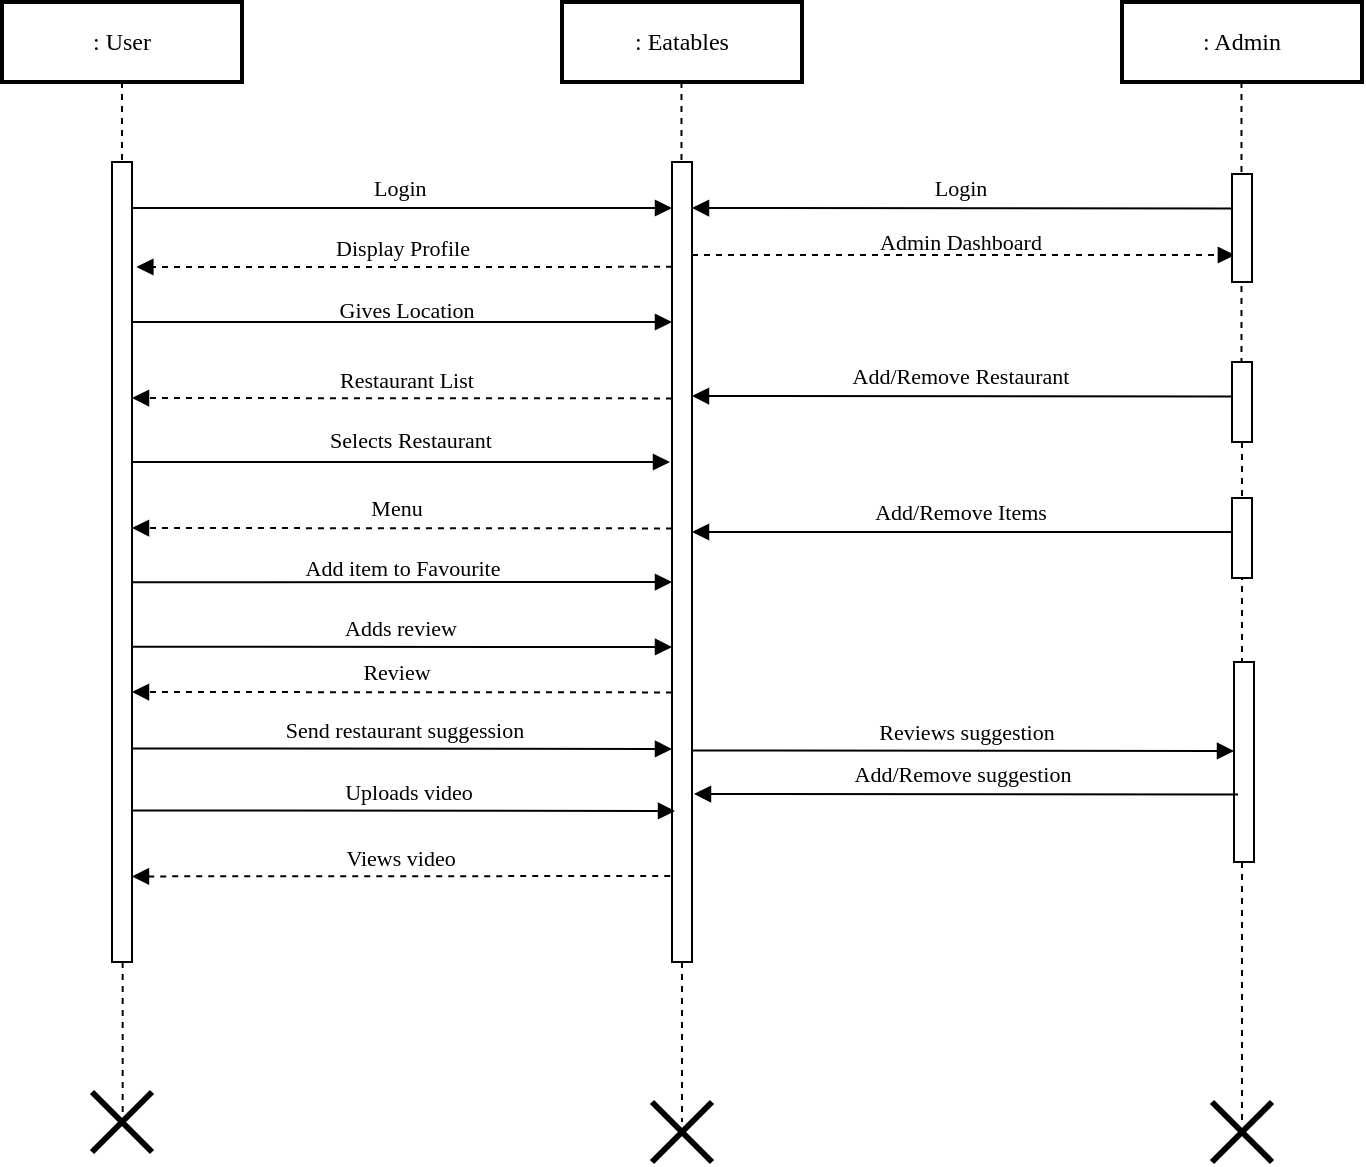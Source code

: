 <mxfile version="21.1.4" type="device">
  <diagram name="Page-1" id="mRRR7bWMbIEb7CFnWMx8">
    <mxGraphModel dx="765" dy="430" grid="1" gridSize="10" guides="1" tooltips="1" connect="1" arrows="1" fold="1" page="1" pageScale="1" pageWidth="850" pageHeight="1100" math="0" shadow="0">
      <root>
        <mxCell id="0" />
        <mxCell id="1" parent="0" />
        <mxCell id="8YSOjerR6sfcLglGngzu-3" value=": Eatables" style="fontStyle=0;html=1;whiteSpace=wrap;strokeWidth=2;fontFamily=Poppins;fontSource=https%3A%2F%2Ffonts.googleapis.com%2Fcss%3Ffamily%3DPoppins;" parent="1" vertex="1">
          <mxGeometry x="360" y="160" width="120" height="40" as="geometry" />
        </mxCell>
        <mxCell id="8YSOjerR6sfcLglGngzu-4" value=": User" style="fontStyle=0;html=1;whiteSpace=wrap;strokeWidth=2;fontFamily=Poppins;fontSource=https%3A%2F%2Ffonts.googleapis.com%2Fcss%3Ffamily%3DPoppins;" parent="1" vertex="1">
          <mxGeometry x="80" y="160" width="120" height="40" as="geometry" />
        </mxCell>
        <mxCell id="8YSOjerR6sfcLglGngzu-5" value=": Admin" style="fontStyle=0;html=1;whiteSpace=wrap;strokeWidth=2;fontFamily=Poppins;fontSource=https%3A%2F%2Ffonts.googleapis.com%2Fcss%3Ffamily%3DPoppins;" parent="1" vertex="1">
          <mxGeometry x="640" y="160" width="120" height="40" as="geometry" />
        </mxCell>
        <mxCell id="8YSOjerR6sfcLglGngzu-17" style="edgeStyle=elbowEdgeStyle;rounded=0;orthogonalLoop=1;jettySize=auto;html=1;elbow=vertical;curved=0;endArrow=block;endFill=1;strokeWidth=1;fontFamily=Poppins;fontSource=https%3A%2F%2Ffonts.googleapis.com%2Fcss%3Ffamily%3DPoppins;" parent="1" edge="1">
          <mxGeometry relative="1" as="geometry">
            <mxPoint x="145.0" y="263" as="sourcePoint" />
            <mxPoint x="415" y="263" as="targetPoint" />
            <Array as="points">
              <mxPoint x="250" y="263" />
            </Array>
          </mxGeometry>
        </mxCell>
        <mxCell id="8YSOjerR6sfcLglGngzu-21" style="edgeStyle=elbowEdgeStyle;shape=connector;curved=0;rounded=0;orthogonalLoop=1;jettySize=auto;elbow=vertical;html=1;labelBackgroundColor=default;strokeColor=default;strokeWidth=1;fontFamily=Helvetica;fontSize=11;fontColor=default;endArrow=block;endFill=1;" parent="1" source="8YSOjerR6sfcLglGngzu-9" target="8YSOjerR6sfcLglGngzu-10" edge="1">
          <mxGeometry relative="1" as="geometry">
            <Array as="points">
              <mxPoint x="290" y="320" />
            </Array>
          </mxGeometry>
        </mxCell>
        <mxCell id="8YSOjerR6sfcLglGngzu-31" style="edgeStyle=elbowEdgeStyle;shape=connector;curved=0;rounded=0;orthogonalLoop=1;jettySize=auto;elbow=vertical;html=1;labelBackgroundColor=default;strokeColor=default;strokeWidth=1;fontFamily=Poppins;fontSource=https%3A%2F%2Ffonts.googleapis.com%2Fcss%3Ffamily%3DPoppins;fontSize=11;fontColor=default;endArrow=block;endFill=1;" parent="1" source="8YSOjerR6sfcLglGngzu-9" edge="1">
          <mxGeometry relative="1" as="geometry">
            <mxPoint x="414" y="390" as="targetPoint" />
            <mxPoint x="150" y="390" as="sourcePoint" />
          </mxGeometry>
        </mxCell>
        <mxCell id="8YSOjerR6sfcLglGngzu-33" style="edgeStyle=elbowEdgeStyle;shape=connector;curved=0;rounded=0;orthogonalLoop=1;jettySize=auto;elbow=vertical;html=1;labelBackgroundColor=default;strokeColor=default;strokeWidth=1;fontFamily=Poppins;fontSource=https%3A%2F%2Ffonts.googleapis.com%2Fcss%3Ffamily%3DPoppins;fontSize=11;fontColor=default;endArrow=block;endFill=1;" parent="1" edge="1">
          <mxGeometry relative="1" as="geometry">
            <mxPoint x="415" y="482.455" as="targetPoint" />
            <mxPoint x="145" y="482.333" as="sourcePoint" />
          </mxGeometry>
        </mxCell>
        <mxCell id="8YSOjerR6sfcLglGngzu-36" style="edgeStyle=elbowEdgeStyle;shape=connector;curved=0;rounded=0;orthogonalLoop=1;jettySize=auto;elbow=vertical;html=1;labelBackgroundColor=default;strokeColor=default;strokeWidth=1;fontFamily=Poppins;fontSource=https%3A%2F%2Ffonts.googleapis.com%2Fcss%3Ffamily%3DPoppins;fontSize=11;fontColor=default;endArrow=block;endFill=1;" parent="1" target="8YSOjerR6sfcLglGngzu-10" edge="1">
          <mxGeometry relative="1" as="geometry">
            <mxPoint x="410" y="450" as="targetPoint" />
            <mxPoint x="145.0" y="450.091" as="sourcePoint" />
          </mxGeometry>
        </mxCell>
        <mxCell id="8YSOjerR6sfcLglGngzu-39" style="edgeStyle=elbowEdgeStyle;shape=connector;curved=0;rounded=0;orthogonalLoop=1;jettySize=auto;elbow=vertical;html=1;labelBackgroundColor=default;strokeColor=default;strokeWidth=1;fontFamily=Poppins;fontSource=https%3A%2F%2Ffonts.googleapis.com%2Fcss%3Ffamily%3DPoppins;fontSize=11;fontColor=default;endArrow=block;endFill=1;exitX=0.9;exitY=0.878;exitDx=0;exitDy=0;exitPerimeter=0;" parent="1" edge="1">
          <mxGeometry relative="1" as="geometry">
            <mxPoint x="415" y="533.4" as="targetPoint" />
            <mxPoint x="144" y="533.2" as="sourcePoint" />
          </mxGeometry>
        </mxCell>
        <mxCell id="8YSOjerR6sfcLglGngzu-47" style="edgeStyle=elbowEdgeStyle;shape=connector;curved=0;rounded=0;orthogonalLoop=1;jettySize=auto;elbow=vertical;html=1;labelBackgroundColor=default;strokeColor=default;strokeWidth=1;fontFamily=Poppins;fontSource=https%3A%2F%2Ffonts.googleapis.com%2Fcss%3Ffamily%3DPoppins;fontSize=11;fontColor=default;endArrow=none;endFill=0;startArrow=block;startFill=1;dashed=1;" parent="1" edge="1">
          <mxGeometry relative="1" as="geometry">
            <mxPoint x="145" y="597.2" as="sourcePoint" />
            <mxPoint x="415" y="597.2" as="targetPoint" />
          </mxGeometry>
        </mxCell>
        <mxCell id="8YSOjerR6sfcLglGngzu-9" value="" style="html=1;points=[];perimeter=orthogonalPerimeter;outlineConnect=0;targetShapes=umlLifeline;portConstraint=eastwest;newEdgeStyle={&quot;edgeStyle&quot;:&quot;elbowEdgeStyle&quot;,&quot;elbow&quot;:&quot;vertical&quot;,&quot;curved&quot;:0,&quot;rounded&quot;:0};fontFamily=Poppins;fontSource=https%3A%2F%2Ffonts.googleapis.com%2Fcss%3Ffamily%3DPoppins;" parent="1" vertex="1">
          <mxGeometry x="135" y="240" width="10" height="400" as="geometry" />
        </mxCell>
        <mxCell id="8YSOjerR6sfcLglGngzu-19" style="edgeStyle=elbowEdgeStyle;shape=connector;curved=0;rounded=0;orthogonalLoop=1;jettySize=auto;elbow=vertical;html=1;labelBackgroundColor=default;strokeColor=default;strokeWidth=1;fontFamily=Poppins;fontSize=11;fontColor=default;endArrow=block;endFill=1;entryX=1.219;entryY=0.123;entryDx=0;entryDy=0;entryPerimeter=0;fontSource=https%3A%2F%2Ffonts.googleapis.com%2Fcss%3Ffamily%3DPoppins;dashed=1;" parent="1" edge="1">
          <mxGeometry relative="1" as="geometry">
            <mxPoint x="147.19" y="292.36" as="targetPoint" />
            <mxPoint x="415" y="292.429" as="sourcePoint" />
          </mxGeometry>
        </mxCell>
        <mxCell id="8YSOjerR6sfcLglGngzu-26" style="edgeStyle=elbowEdgeStyle;shape=connector;curved=0;rounded=0;orthogonalLoop=1;jettySize=auto;elbow=vertical;html=1;labelBackgroundColor=default;strokeColor=default;strokeWidth=1;fontFamily=Poppins;fontSource=https%3A%2F%2Ffonts.googleapis.com%2Fcss%3Ffamily%3DPoppins;fontSize=11;fontColor=default;endArrow=block;endFill=1;dashed=1;" parent="1" edge="1">
          <mxGeometry relative="1" as="geometry">
            <mxPoint x="415" y="358.2" as="sourcePoint" />
            <mxPoint x="145" y="358.2" as="targetPoint" />
          </mxGeometry>
        </mxCell>
        <mxCell id="8YSOjerR6sfcLglGngzu-29" style="edgeStyle=elbowEdgeStyle;shape=connector;curved=0;rounded=0;orthogonalLoop=1;jettySize=auto;elbow=vertical;html=1;labelBackgroundColor=default;strokeColor=default;strokeWidth=1;fontFamily=Poppins;fontSource=https%3A%2F%2Ffonts.googleapis.com%2Fcss%3Ffamily%3DPoppins;fontSize=11;fontColor=default;endArrow=block;endFill=1;dashed=1;" parent="1" edge="1">
          <mxGeometry relative="1" as="geometry">
            <mxPoint x="415" y="423.2" as="sourcePoint" />
            <mxPoint x="145" y="423.2" as="targetPoint" />
          </mxGeometry>
        </mxCell>
        <mxCell id="8YSOjerR6sfcLglGngzu-66" style="edgeStyle=elbowEdgeStyle;shape=connector;curved=0;rounded=0;orthogonalLoop=1;jettySize=auto;elbow=vertical;html=1;entryX=0.144;entryY=1.014;entryDx=0;entryDy=0;entryPerimeter=0;labelBackgroundColor=default;strokeColor=default;strokeWidth=1;fontFamily=Poppins;fontSource=https%3A%2F%2Ffonts.googleapis.com%2Fcss%3Ffamily%3DPoppins;fontSize=11;fontColor=default;endArrow=block;endFill=1;dashed=1;" parent="1" edge="1">
          <mxGeometry relative="1" as="geometry">
            <mxPoint x="425" y="286.556" as="sourcePoint" />
            <mxPoint x="696.44" y="286.56" as="targetPoint" />
          </mxGeometry>
        </mxCell>
        <mxCell id="8YSOjerR6sfcLglGngzu-10" value="" style="html=1;points=[];perimeter=orthogonalPerimeter;outlineConnect=0;targetShapes=umlLifeline;portConstraint=eastwest;newEdgeStyle={&quot;edgeStyle&quot;:&quot;elbowEdgeStyle&quot;,&quot;elbow&quot;:&quot;vertical&quot;,&quot;curved&quot;:0,&quot;rounded&quot;:0};fontFamily=Poppins;fontSource=https%3A%2F%2Ffonts.googleapis.com%2Fcss%3Ffamily%3DPoppins;" parent="1" vertex="1">
          <mxGeometry x="415" y="240" width="10" height="400" as="geometry" />
        </mxCell>
        <mxCell id="8YSOjerR6sfcLglGngzu-52" style="edgeStyle=elbowEdgeStyle;shape=connector;curved=0;rounded=0;orthogonalLoop=1;jettySize=auto;elbow=vertical;html=1;labelBackgroundColor=default;strokeColor=default;strokeWidth=1;fontFamily=Poppins;fontSource=https%3A%2F%2Ffonts.googleapis.com%2Fcss%3Ffamily%3DPoppins;fontSize=11;fontColor=default;endArrow=block;endFill=1;" parent="1" edge="1">
          <mxGeometry relative="1" as="geometry">
            <mxPoint x="697" y="357.2" as="sourcePoint" />
            <mxPoint x="425" y="357.2" as="targetPoint" />
          </mxGeometry>
        </mxCell>
        <mxCell id="8YSOjerR6sfcLglGngzu-11" value="" style="html=1;points=[];perimeter=orthogonalPerimeter;outlineConnect=0;targetShapes=umlLifeline;portConstraint=eastwest;newEdgeStyle={&quot;edgeStyle&quot;:&quot;elbowEdgeStyle&quot;,&quot;elbow&quot;:&quot;vertical&quot;,&quot;curved&quot;:0,&quot;rounded&quot;:0};fontFamily=Poppins;fontSource=https%3A%2F%2Ffonts.googleapis.com%2Fcss%3Ffamily%3DPoppins;" parent="1" vertex="1">
          <mxGeometry x="695" y="340" width="10" height="40" as="geometry" />
        </mxCell>
        <mxCell id="8YSOjerR6sfcLglGngzu-13" value="" style="endArrow=none;dashed=1;html=1;rounded=0;exitX=0.5;exitY=1;exitDx=0;exitDy=0;fontFamily=Poppins;fontSource=https%3A%2F%2Ffonts.googleapis.com%2Fcss%3Ffamily%3DPoppins;" parent="1" source="8YSOjerR6sfcLglGngzu-4" target="8YSOjerR6sfcLglGngzu-9" edge="1">
          <mxGeometry width="50" height="50" relative="1" as="geometry">
            <mxPoint x="310" y="320" as="sourcePoint" />
            <mxPoint x="360" y="270" as="targetPoint" />
          </mxGeometry>
        </mxCell>
        <mxCell id="8YSOjerR6sfcLglGngzu-14" value="" style="endArrow=none;dashed=1;html=1;rounded=0;exitX=0.5;exitY=1;exitDx=0;exitDy=0;fontFamily=Poppins;fontSource=https%3A%2F%2Ffonts.googleapis.com%2Fcss%3Ffamily%3DPoppins;" parent="1" edge="1">
          <mxGeometry width="50" height="50" relative="1" as="geometry">
            <mxPoint x="419.74" y="200" as="sourcePoint" />
            <mxPoint x="419.74" y="240" as="targetPoint" />
          </mxGeometry>
        </mxCell>
        <mxCell id="8YSOjerR6sfcLglGngzu-15" value="" style="endArrow=none;dashed=1;html=1;rounded=0;exitX=0.5;exitY=1;exitDx=0;exitDy=0;fontFamily=Poppins;fontSource=https%3A%2F%2Ffonts.googleapis.com%2Fcss%3Ffamily%3DPoppins;" parent="1" target="8YSOjerR6sfcLglGngzu-11" edge="1">
          <mxGeometry width="50" height="50" relative="1" as="geometry">
            <mxPoint x="699.74" y="200" as="sourcePoint" />
            <mxPoint x="699.74" y="240" as="targetPoint" />
          </mxGeometry>
        </mxCell>
        <mxCell id="8YSOjerR6sfcLglGngzu-18" value="Login&amp;nbsp;" style="text;html=1;align=center;verticalAlign=middle;resizable=0;points=[];autosize=1;strokeColor=none;fillColor=none;fontSize=11;fontFamily=Poppins;fontColor=default;fontSource=https%3A%2F%2Ffonts.googleapis.com%2Fcss%3Ffamily%3DPoppins;" parent="1" vertex="1">
          <mxGeometry x="250" y="238" width="60" height="30" as="geometry" />
        </mxCell>
        <mxCell id="8YSOjerR6sfcLglGngzu-22" value="Gives Location" style="text;html=1;align=center;verticalAlign=middle;resizable=0;points=[];autosize=1;strokeColor=none;fillColor=none;fontSize=11;fontFamily=Poppins;fontColor=default;fontSource=https%3A%2F%2Ffonts.googleapis.com%2Fcss%3Ffamily%3DPoppins;" parent="1" vertex="1">
          <mxGeometry x="232" y="299" width="100" height="30" as="geometry" />
        </mxCell>
        <mxCell id="8YSOjerR6sfcLglGngzu-23" value="Display Profile" style="text;html=1;align=center;verticalAlign=middle;resizable=0;points=[];autosize=1;strokeColor=none;fillColor=none;fontSize=11;fontFamily=Poppins;fontColor=default;fontSource=https%3A%2F%2Ffonts.googleapis.com%2Fcss%3Ffamily%3DPoppins;" parent="1" vertex="1">
          <mxGeometry x="230" y="268" width="100" height="30" as="geometry" />
        </mxCell>
        <mxCell id="8YSOjerR6sfcLglGngzu-27" value="Restaurant List" style="text;html=1;align=center;verticalAlign=middle;resizable=0;points=[];autosize=1;strokeColor=none;fillColor=none;fontSize=11;fontFamily=Poppins;fontColor=default;fontSource=https%3A%2F%2Ffonts.googleapis.com%2Fcss%3Ffamily%3DPoppins;" parent="1" vertex="1">
          <mxGeometry x="232" y="334" width="100" height="30" as="geometry" />
        </mxCell>
        <mxCell id="8YSOjerR6sfcLglGngzu-30" value="Menu" style="text;html=1;align=center;verticalAlign=middle;resizable=0;points=[];autosize=1;strokeColor=none;fillColor=none;fontSize=11;fontFamily=Poppins;fontColor=default;fontSource=https%3A%2F%2Ffonts.googleapis.com%2Fcss%3Ffamily%3DPoppins;" parent="1" vertex="1">
          <mxGeometry x="252" y="398" width="50" height="30" as="geometry" />
        </mxCell>
        <mxCell id="8YSOjerR6sfcLglGngzu-32" value="Selects Restaurant" style="text;html=1;align=center;verticalAlign=middle;resizable=0;points=[];autosize=1;strokeColor=none;fillColor=none;fontSize=11;fontFamily=Poppins;fontColor=default;fontSource=https%3A%2F%2Ffonts.googleapis.com%2Fcss%3Ffamily%3DPoppins;" parent="1" vertex="1">
          <mxGeometry x="219" y="364" width="130" height="30" as="geometry" />
        </mxCell>
        <mxCell id="8YSOjerR6sfcLglGngzu-34" value="Adds review" style="text;html=1;align=center;verticalAlign=middle;resizable=0;points=[];autosize=1;strokeColor=none;fillColor=none;fontSize=11;fontFamily=Poppins;fontColor=default;fontSource=https%3A%2F%2Ffonts.googleapis.com%2Fcss%3Ffamily%3DPoppins;" parent="1" vertex="1">
          <mxGeometry x="234" y="458" width="90" height="30" as="geometry" />
        </mxCell>
        <mxCell id="8YSOjerR6sfcLglGngzu-37" value="Add item to Favourite" style="text;html=1;align=center;verticalAlign=middle;resizable=0;points=[];autosize=1;strokeColor=none;fillColor=none;fontSize=11;fontFamily=Poppins;fontColor=default;fontSource=https%3A%2F%2Ffonts.googleapis.com%2Fcss%3Ffamily%3DPoppins;" parent="1" vertex="1">
          <mxGeometry x="210" y="428" width="140" height="30" as="geometry" />
        </mxCell>
        <mxCell id="8YSOjerR6sfcLglGngzu-40" value="Send restaurant suggession" style="text;html=1;align=center;verticalAlign=middle;resizable=0;points=[];autosize=1;strokeColor=none;fillColor=none;fontSize=11;fontFamily=Poppins;fontColor=default;fontSource=https%3A%2F%2Ffonts.googleapis.com%2Fcss%3Ffamily%3DPoppins;" parent="1" vertex="1">
          <mxGeometry x="191" y="509" width="180" height="30" as="geometry" />
        </mxCell>
        <mxCell id="8YSOjerR6sfcLglGngzu-42" value="Views video" style="text;html=1;align=center;verticalAlign=middle;resizable=0;points=[];autosize=1;strokeColor=none;fillColor=none;fontSize=11;fontFamily=Poppins;fontColor=default;fontSource=https%3A%2F%2Ffonts.googleapis.com%2Fcss%3Ffamily%3DPoppins;" parent="1" vertex="1">
          <mxGeometry x="234" y="573" width="90" height="30" as="geometry" />
        </mxCell>
        <mxCell id="8YSOjerR6sfcLglGngzu-43" style="edgeStyle=elbowEdgeStyle;shape=connector;curved=0;rounded=0;orthogonalLoop=1;jettySize=auto;elbow=vertical;html=1;labelBackgroundColor=default;strokeColor=default;strokeWidth=1;fontFamily=Poppins;fontSource=https%3A%2F%2Ffonts.googleapis.com%2Fcss%3Ffamily%3DPoppins;fontSize=11;fontColor=default;endArrow=block;endFill=1;exitX=0.9;exitY=0.878;exitDx=0;exitDy=0;exitPerimeter=0;" parent="1" edge="1">
          <mxGeometry relative="1" as="geometry">
            <mxPoint x="696" y="534.4" as="targetPoint" />
            <mxPoint x="425" y="534.2" as="sourcePoint" />
          </mxGeometry>
        </mxCell>
        <mxCell id="8YSOjerR6sfcLglGngzu-44" value="Reviews suggestion" style="text;html=1;align=center;verticalAlign=middle;resizable=0;points=[];autosize=1;strokeColor=none;fillColor=none;fontSize=11;fontFamily=Poppins;fontColor=default;fontSource=https%3A%2F%2Ffonts.googleapis.com%2Fcss%3Ffamily%3DPoppins;" parent="1" vertex="1">
          <mxGeometry x="497" y="510" width="130" height="30" as="geometry" />
        </mxCell>
        <mxCell id="8YSOjerR6sfcLglGngzu-53" value="Add/Remove Restaurant" style="text;html=1;align=center;verticalAlign=middle;resizable=0;points=[];autosize=1;strokeColor=none;fillColor=none;fontSize=11;fontFamily=Poppins;fontColor=default;fontSource=https%3A%2F%2Ffonts.googleapis.com%2Fcss%3Ffamily%3DPoppins;" parent="1" vertex="1">
          <mxGeometry x="479" y="332" width="160" height="30" as="geometry" />
        </mxCell>
        <mxCell id="8YSOjerR6sfcLglGngzu-54" value="" style="html=1;points=[];perimeter=orthogonalPerimeter;outlineConnect=0;targetShapes=umlLifeline;portConstraint=eastwest;newEdgeStyle={&quot;edgeStyle&quot;:&quot;elbowEdgeStyle&quot;,&quot;elbow&quot;:&quot;vertical&quot;,&quot;curved&quot;:0,&quot;rounded&quot;:0};fontFamily=Poppins;fontSource=https%3A%2F%2Ffonts.googleapis.com%2Fcss%3Ffamily%3DPoppins;" parent="1" vertex="1">
          <mxGeometry x="696" y="490" width="10" height="100" as="geometry" />
        </mxCell>
        <mxCell id="8YSOjerR6sfcLglGngzu-56" value="" style="endArrow=none;dashed=1;html=1;rounded=0;fontFamily=Poppins;fontSource=https%3A%2F%2Ffonts.googleapis.com%2Fcss%3Ffamily%3DPoppins;" parent="1" source="8YSOjerR6sfcLglGngzu-11" target="8YSOjerR6sfcLglGngzu-54" edge="1">
          <mxGeometry width="50" height="50" relative="1" as="geometry">
            <mxPoint x="702" y="380" as="sourcePoint" />
            <mxPoint x="700" y="470" as="targetPoint" />
            <Array as="points">
              <mxPoint x="700" y="420" />
            </Array>
          </mxGeometry>
        </mxCell>
        <mxCell id="8YSOjerR6sfcLglGngzu-57" value="" style="endArrow=none;dashed=1;html=1;rounded=0;fontFamily=Poppins;fontSource=https%3A%2F%2Ffonts.googleapis.com%2Fcss%3Ffamily%3DPoppins;" parent="1" source="8YSOjerR6sfcLglGngzu-54" edge="1">
          <mxGeometry width="50" height="50" relative="1" as="geometry">
            <mxPoint x="710" y="600" as="sourcePoint" />
            <mxPoint x="700" y="720" as="targetPoint" />
            <Array as="points" />
          </mxGeometry>
        </mxCell>
        <mxCell id="8YSOjerR6sfcLglGngzu-58" value="" style="endArrow=none;dashed=1;html=1;rounded=0;fontFamily=Poppins;fontSource=https%3A%2F%2Ffonts.googleapis.com%2Fcss%3Ffamily%3DPoppins;" parent="1" source="8YSOjerR6sfcLglGngzu-10" edge="1">
          <mxGeometry width="50" height="50" relative="1" as="geometry">
            <mxPoint x="700" y="590" as="sourcePoint" />
            <mxPoint x="420" y="720" as="targetPoint" />
            <Array as="points">
              <mxPoint x="420" y="680" />
            </Array>
          </mxGeometry>
        </mxCell>
        <mxCell id="8YSOjerR6sfcLglGngzu-60" value="" style="endArrow=none;dashed=1;html=1;rounded=0;fontFamily=Poppins;fontSource=https%3A%2F%2Ffonts.googleapis.com%2Fcss%3Ffamily%3DPoppins;entryX=0.511;entryY=0.395;entryDx=0;entryDy=0;entryPerimeter=0;" parent="1" source="8YSOjerR6sfcLglGngzu-9" target="8YSOjerR6sfcLglGngzu-68" edge="1">
          <mxGeometry width="50" height="50" relative="1" as="geometry">
            <mxPoint x="145" y="640" as="sourcePoint" />
            <mxPoint x="140" y="720" as="targetPoint" />
            <Array as="points" />
          </mxGeometry>
        </mxCell>
        <mxCell id="8YSOjerR6sfcLglGngzu-62" style="edgeStyle=elbowEdgeStyle;shape=connector;curved=0;rounded=0;orthogonalLoop=1;jettySize=auto;elbow=vertical;html=1;labelBackgroundColor=default;strokeColor=default;strokeWidth=1;fontFamily=Poppins;fontSource=https%3A%2F%2Ffonts.googleapis.com%2Fcss%3Ffamily%3DPoppins;fontSize=11;fontColor=default;endArrow=block;endFill=1;" parent="1" edge="1">
          <mxGeometry relative="1" as="geometry">
            <mxPoint x="697" y="263.2" as="sourcePoint" />
            <mxPoint x="425" y="263.2" as="targetPoint" />
          </mxGeometry>
        </mxCell>
        <mxCell id="8YSOjerR6sfcLglGngzu-63" value="" style="html=1;points=[];perimeter=orthogonalPerimeter;outlineConnect=0;targetShapes=umlLifeline;portConstraint=eastwest;newEdgeStyle={&quot;edgeStyle&quot;:&quot;elbowEdgeStyle&quot;,&quot;elbow&quot;:&quot;vertical&quot;,&quot;curved&quot;:0,&quot;rounded&quot;:0};fontFamily=Poppins;fontSource=https%3A%2F%2Ffonts.googleapis.com%2Fcss%3Ffamily%3DPoppins;" parent="1" vertex="1">
          <mxGeometry x="695" y="246" width="10" height="54" as="geometry" />
        </mxCell>
        <mxCell id="8YSOjerR6sfcLglGngzu-64" value="Login" style="text;html=1;align=center;verticalAlign=middle;resizable=0;points=[];autosize=1;strokeColor=none;fillColor=none;fontSize=11;fontFamily=Poppins;fontColor=default;fontSource=https%3A%2F%2Ffonts.googleapis.com%2Fcss%3Ffamily%3DPoppins;" parent="1" vertex="1">
          <mxGeometry x="534" y="238" width="50" height="30" as="geometry" />
        </mxCell>
        <mxCell id="8YSOjerR6sfcLglGngzu-67" value="Admin Dashboard" style="text;html=1;align=center;verticalAlign=middle;resizable=0;points=[];autosize=1;strokeColor=none;fillColor=none;fontSize=11;fontFamily=Poppins;fontColor=default;fontSource=https%3A%2F%2Ffonts.googleapis.com%2Fcss%3Ffamily%3DPoppins;" parent="1" vertex="1">
          <mxGeometry x="499" y="265" width="120" height="30" as="geometry" />
        </mxCell>
        <mxCell id="8YSOjerR6sfcLglGngzu-68" value="" style="shape=umlDestroy;whiteSpace=wrap;html=1;strokeWidth=3;targetShapes=umlLifeline;fontFamily=Poppins;fontSource=https%3A%2F%2Ffonts.googleapis.com%2Fcss%3Ffamily%3DPoppins;fontSize=11;fontColor=default;" parent="1" vertex="1">
          <mxGeometry x="125" y="705" width="30" height="30" as="geometry" />
        </mxCell>
        <mxCell id="8YSOjerR6sfcLglGngzu-69" value="" style="shape=umlDestroy;whiteSpace=wrap;html=1;strokeWidth=3;targetShapes=umlLifeline;fontFamily=Poppins;fontSource=https%3A%2F%2Ffonts.googleapis.com%2Fcss%3Ffamily%3DPoppins;fontSize=11;fontColor=default;" parent="1" vertex="1">
          <mxGeometry x="685" y="710" width="30" height="30" as="geometry" />
        </mxCell>
        <mxCell id="8YSOjerR6sfcLglGngzu-70" value="" style="shape=umlDestroy;whiteSpace=wrap;html=1;strokeWidth=3;targetShapes=umlLifeline;fontFamily=Poppins;fontSource=https%3A%2F%2Ffonts.googleapis.com%2Fcss%3Ffamily%3DPoppins;fontSize=11;fontColor=default;" parent="1" vertex="1">
          <mxGeometry x="405" y="710" width="30" height="30" as="geometry" />
        </mxCell>
        <mxCell id="f1emwSf_Sfcm7_mGGRrW-3" value="Review" style="text;html=1;align=center;verticalAlign=middle;resizable=0;points=[];autosize=1;strokeColor=none;fillColor=none;fontSize=11;fontFamily=Poppins;fontColor=default;fontSource=https%3A%2F%2Ffonts.googleapis.com%2Fcss%3Ffamily%3DPoppins;" vertex="1" parent="1">
          <mxGeometry x="247" y="480" width="60" height="30" as="geometry" />
        </mxCell>
        <mxCell id="f1emwSf_Sfcm7_mGGRrW-4" style="edgeStyle=elbowEdgeStyle;shape=connector;curved=0;rounded=0;orthogonalLoop=1;jettySize=auto;elbow=vertical;html=1;labelBackgroundColor=default;strokeColor=default;strokeWidth=1;fontFamily=Poppins;fontSource=https%3A%2F%2Ffonts.googleapis.com%2Fcss%3Ffamily%3DPoppins;fontSize=11;fontColor=default;endArrow=block;endFill=1;dashed=1;" edge="1" parent="1">
          <mxGeometry relative="1" as="geometry">
            <mxPoint x="415" y="505.2" as="sourcePoint" />
            <mxPoint x="145" y="505.2" as="targetPoint" />
          </mxGeometry>
        </mxCell>
        <mxCell id="f1emwSf_Sfcm7_mGGRrW-7" value="" style="html=1;points=[];perimeter=orthogonalPerimeter;outlineConnect=0;targetShapes=umlLifeline;portConstraint=eastwest;newEdgeStyle={&quot;edgeStyle&quot;:&quot;elbowEdgeStyle&quot;,&quot;elbow&quot;:&quot;vertical&quot;,&quot;curved&quot;:0,&quot;rounded&quot;:0};fontFamily=Poppins;fontSource=https%3A%2F%2Ffonts.googleapis.com%2Fcss%3Ffamily%3DPoppins;" vertex="1" parent="1">
          <mxGeometry x="695" y="408" width="10" height="40" as="geometry" />
        </mxCell>
        <mxCell id="f1emwSf_Sfcm7_mGGRrW-8" value="Add/Remove Items" style="text;html=1;align=center;verticalAlign=middle;resizable=0;points=[];autosize=1;strokeColor=none;fillColor=none;fontSize=11;fontFamily=Poppins;fontColor=default;fontSource=https%3A%2F%2Ffonts.googleapis.com%2Fcss%3Ffamily%3DPoppins;" vertex="1" parent="1">
          <mxGeometry x="494" y="400" width="130" height="30" as="geometry" />
        </mxCell>
        <mxCell id="f1emwSf_Sfcm7_mGGRrW-9" style="edgeStyle=elbowEdgeStyle;shape=connector;curved=0;rounded=0;orthogonalLoop=1;jettySize=auto;elbow=vertical;html=1;labelBackgroundColor=default;strokeColor=default;strokeWidth=1;fontFamily=Poppins;fontSource=https%3A%2F%2Ffonts.googleapis.com%2Fcss%3Ffamily%3DPoppins;fontSize=11;fontColor=default;endArrow=block;endFill=1;" edge="1" parent="1" source="f1emwSf_Sfcm7_mGGRrW-7">
          <mxGeometry relative="1" as="geometry">
            <mxPoint x="697" y="425.2" as="sourcePoint" />
            <mxPoint x="425" y="425.2" as="targetPoint" />
          </mxGeometry>
        </mxCell>
        <mxCell id="f1emwSf_Sfcm7_mGGRrW-10" style="edgeStyle=elbowEdgeStyle;shape=connector;curved=0;rounded=0;orthogonalLoop=1;jettySize=auto;elbow=vertical;html=1;labelBackgroundColor=default;strokeColor=default;strokeWidth=1;fontFamily=Poppins;fontSource=https%3A%2F%2Ffonts.googleapis.com%2Fcss%3Ffamily%3DPoppins;fontSize=11;fontColor=default;endArrow=block;endFill=1;exitX=0.9;exitY=0.878;exitDx=0;exitDy=0;exitPerimeter=0;" edge="1" parent="1">
          <mxGeometry relative="1" as="geometry">
            <mxPoint x="416.5" y="564.4" as="targetPoint" />
            <mxPoint x="145.5" y="564.2" as="sourcePoint" />
          </mxGeometry>
        </mxCell>
        <mxCell id="f1emwSf_Sfcm7_mGGRrW-11" value="Uploads video" style="text;html=1;align=center;verticalAlign=middle;resizable=0;points=[];autosize=1;strokeColor=none;fillColor=none;fontSize=11;fontFamily=Poppins;fontColor=default;fontSource=https%3A%2F%2Ffonts.googleapis.com%2Fcss%3Ffamily%3DPoppins;" vertex="1" parent="1">
          <mxGeometry x="232.5" y="540" width="100" height="30" as="geometry" />
        </mxCell>
        <mxCell id="f1emwSf_Sfcm7_mGGRrW-12" value="Add/Remove suggestion" style="text;html=1;align=center;verticalAlign=middle;resizable=0;points=[];autosize=1;strokeColor=none;fillColor=none;fontSize=11;fontFamily=Poppins;fontColor=default;fontSource=https%3A%2F%2Ffonts.googleapis.com%2Fcss%3Ffamily%3DPoppins;" vertex="1" parent="1">
          <mxGeometry x="480" y="531" width="160" height="30" as="geometry" />
        </mxCell>
        <mxCell id="f1emwSf_Sfcm7_mGGRrW-13" style="edgeStyle=elbowEdgeStyle;shape=connector;curved=0;rounded=0;orthogonalLoop=1;jettySize=auto;elbow=vertical;html=1;labelBackgroundColor=default;strokeColor=default;strokeWidth=1;fontFamily=Poppins;fontSource=https%3A%2F%2Ffonts.googleapis.com%2Fcss%3Ffamily%3DPoppins;fontSize=11;fontColor=default;endArrow=block;endFill=1;" edge="1" parent="1">
          <mxGeometry relative="1" as="geometry">
            <mxPoint x="698" y="556.2" as="sourcePoint" />
            <mxPoint x="426" y="556.2" as="targetPoint" />
          </mxGeometry>
        </mxCell>
      </root>
    </mxGraphModel>
  </diagram>
</mxfile>
